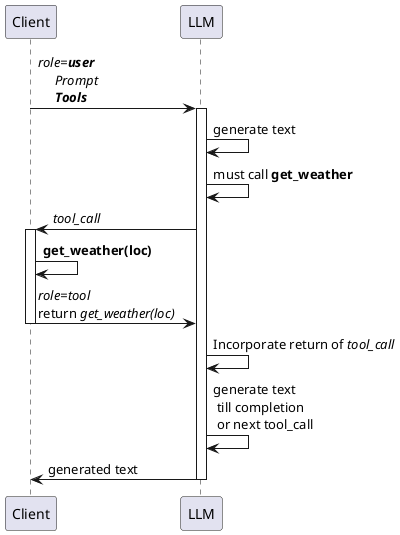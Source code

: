 @startuml
Client -> LLM ://role=**user**//\n     //Prompt//\n     //**Tools**//
activate LLM

LLM -> LLM : generate text
LLM -> LLM : must call **get_weather**

LLM -> Client: //tool_call//
activate Client

Client -> Client : **get_weather(loc)**
Client -> LLM : //role=tool//\nreturn //get_weather(loc)//
deactivate Client

LLM -> LLM : Incorporate return of //tool_call//
LLM -> LLM : generate text\n till completion\n or next tool_call
LLM -> Client : generated text
deactivate LLM

@enduml